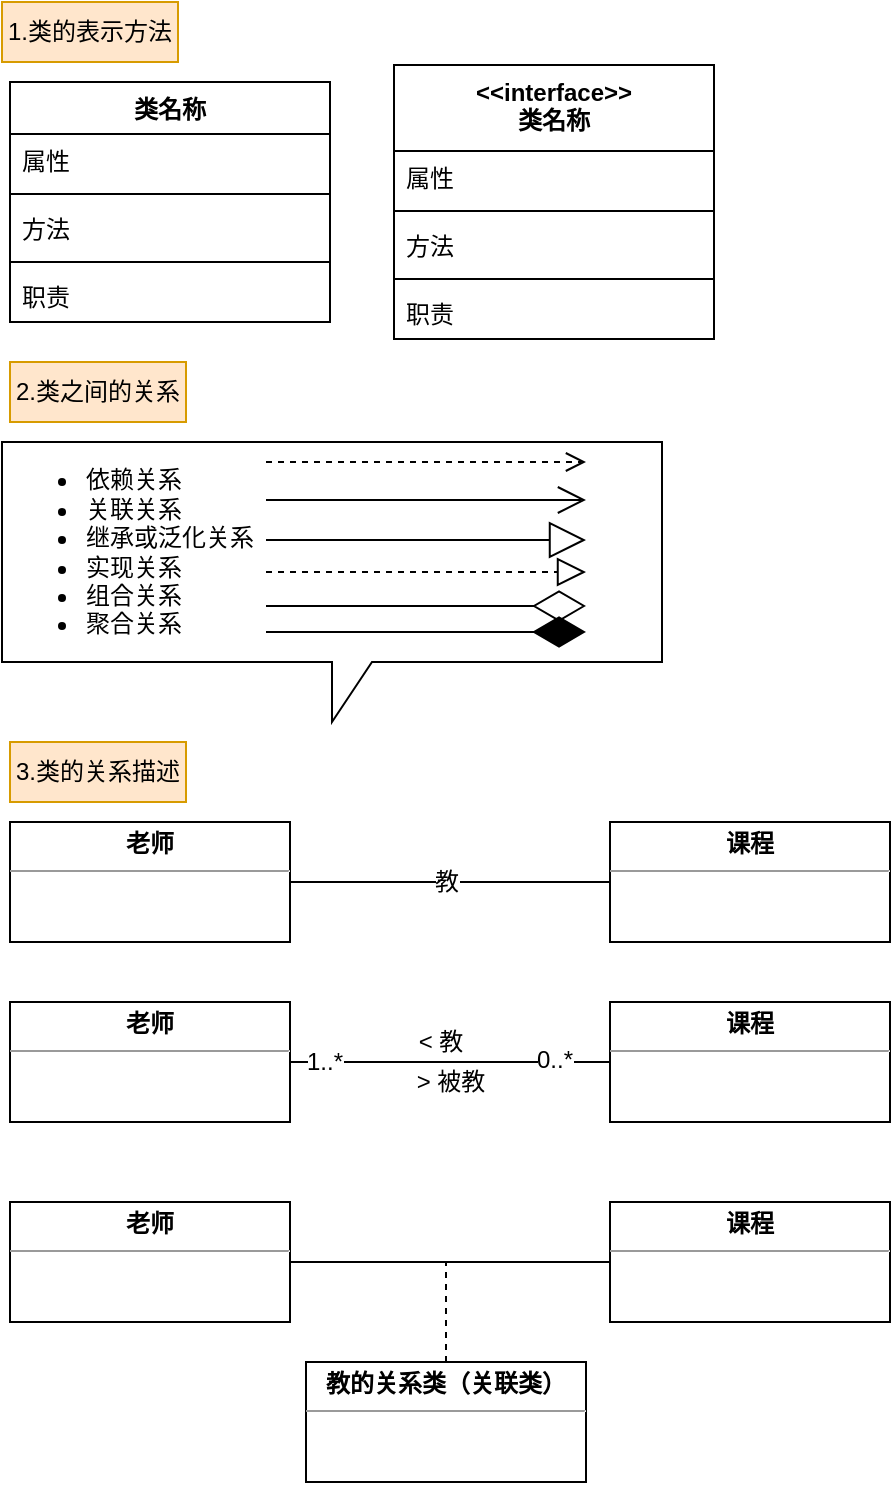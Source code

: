 <mxfile version="12.9.3" type="device"><diagram id="C5RBs43oDa-KdzZeNtuy" name="Page-1"><mxGraphModel dx="337" dy="200" grid="1" gridSize="10" guides="1" tooltips="1" connect="1" arrows="1" fold="1" page="1" pageScale="1" pageWidth="827" pageHeight="1169" math="0" shadow="0"><root><mxCell id="WIyWlLk6GJQsqaUBKTNV-0"/><mxCell id="WIyWlLk6GJQsqaUBKTNV-1" parent="WIyWlLk6GJQsqaUBKTNV-0"/><mxCell id="dGYrWxDO0XCwFgkLkK2s-0" value="&lt;ul&gt;&lt;li&gt;&lt;span&gt;依赖关系&lt;/span&gt;&lt;/li&gt;&lt;li&gt;关联关系&lt;/li&gt;&lt;li&gt;继承或泛化关系&lt;/li&gt;&lt;li&gt;实现关系&lt;/li&gt;&lt;li&gt;组合关系&lt;/li&gt;&lt;li&gt;聚合关系&lt;/li&gt;&lt;/ul&gt;" style="shape=callout;whiteSpace=wrap;html=1;perimeter=calloutPerimeter;align=left;" vertex="1" parent="WIyWlLk6GJQsqaUBKTNV-1"><mxGeometry x="150" y="570" width="330" height="140" as="geometry"/></mxCell><mxCell id="dGYrWxDO0XCwFgkLkK2s-34" value="" style="edgeStyle=orthogonalEdgeStyle;rounded=0;orthogonalLoop=1;jettySize=auto;html=1;endArrow=none;endFill=0;" edge="1" parent="WIyWlLk6GJQsqaUBKTNV-1" source="dGYrWxDO0XCwFgkLkK2s-30" target="dGYrWxDO0XCwFgkLkK2s-33"><mxGeometry relative="1" as="geometry"/></mxCell><mxCell id="dGYrWxDO0XCwFgkLkK2s-35" value="教" style="text;html=1;align=center;verticalAlign=middle;resizable=0;points=[];labelBackgroundColor=#ffffff;" vertex="1" connectable="0" parent="dGYrWxDO0XCwFgkLkK2s-34"><mxGeometry x="0.249" y="2" relative="1" as="geometry"><mxPoint x="-22" y="2" as="offset"/></mxGeometry></mxCell><mxCell id="dGYrWxDO0XCwFgkLkK2s-30" value="&lt;p style=&quot;margin: 0px ; margin-top: 4px ; text-align: center&quot;&gt;&lt;b&gt;老师&lt;/b&gt;&lt;/p&gt;&lt;hr size=&quot;1&quot;&gt;&lt;div style=&quot;height: 2px&quot;&gt;&lt;/div&gt;" style="verticalAlign=top;align=left;overflow=fill;fontSize=12;fontFamily=Helvetica;html=1;" vertex="1" parent="WIyWlLk6GJQsqaUBKTNV-1"><mxGeometry x="154" y="760" width="140" height="60" as="geometry"/></mxCell><mxCell id="dGYrWxDO0XCwFgkLkK2s-33" value="&lt;p style=&quot;margin: 0px ; margin-top: 4px ; text-align: center&quot;&gt;&lt;b&gt;课程&lt;/b&gt;&lt;/p&gt;&lt;hr size=&quot;1&quot;&gt;&lt;div style=&quot;height: 2px&quot;&gt;&lt;/div&gt;" style="verticalAlign=top;align=left;overflow=fill;fontSize=12;fontFamily=Helvetica;html=1;" vertex="1" parent="WIyWlLk6GJQsqaUBKTNV-1"><mxGeometry x="454" y="760" width="140" height="60" as="geometry"/></mxCell><mxCell id="dGYrWxDO0XCwFgkLkK2s-36" value="" style="edgeStyle=orthogonalEdgeStyle;rounded=0;orthogonalLoop=1;jettySize=auto;html=1;endArrow=none;endFill=0;" edge="1" source="dGYrWxDO0XCwFgkLkK2s-38" target="dGYrWxDO0XCwFgkLkK2s-39" parent="WIyWlLk6GJQsqaUBKTNV-1"><mxGeometry relative="1" as="geometry"/></mxCell><mxCell id="dGYrWxDO0XCwFgkLkK2s-37" value="&amp;lt; 教" style="text;html=1;align=center;verticalAlign=middle;resizable=0;points=[];labelBackgroundColor=#ffffff;" vertex="1" connectable="0" parent="dGYrWxDO0XCwFgkLkK2s-36"><mxGeometry x="0.249" y="2" relative="1" as="geometry"><mxPoint x="-24.76" y="-8" as="offset"/></mxGeometry></mxCell><mxCell id="dGYrWxDO0XCwFgkLkK2s-44" value="&amp;gt; 被教" style="text;html=1;align=center;verticalAlign=middle;resizable=0;points=[];labelBackgroundColor=#ffffff;" vertex="1" connectable="0" parent="dGYrWxDO0XCwFgkLkK2s-36"><mxGeometry x="0.575" y="-1" relative="1" as="geometry"><mxPoint x="-46.19" y="9" as="offset"/></mxGeometry></mxCell><mxCell id="dGYrWxDO0XCwFgkLkK2s-45" value="1..*" style="text;html=1;align=center;verticalAlign=middle;resizable=0;points=[];labelBackgroundColor=#ffffff;" vertex="1" connectable="0" parent="dGYrWxDO0XCwFgkLkK2s-36"><mxGeometry x="-0.79" relative="1" as="geometry"><mxPoint as="offset"/></mxGeometry></mxCell><mxCell id="dGYrWxDO0XCwFgkLkK2s-46" value="0..*" style="text;html=1;align=center;verticalAlign=middle;resizable=0;points=[];labelBackgroundColor=#ffffff;" vertex="1" connectable="0" parent="dGYrWxDO0XCwFgkLkK2s-36"><mxGeometry x="0.642" y="1" relative="1" as="geometry"><mxPoint as="offset"/></mxGeometry></mxCell><mxCell id="dGYrWxDO0XCwFgkLkK2s-1" value="类名称" style="swimlane;fontStyle=1;align=center;verticalAlign=top;childLayout=stackLayout;horizontal=1;startSize=26;horizontalStack=0;resizeParent=1;resizeParentMax=0;resizeLast=0;collapsible=1;marginBottom=0;" vertex="1" parent="WIyWlLk6GJQsqaUBKTNV-1"><mxGeometry x="154" y="390" width="160" height="120" as="geometry"><mxRectangle x="348" y="560" width="70" height="26" as="alternateBounds"/></mxGeometry></mxCell><mxCell id="dGYrWxDO0XCwFgkLkK2s-2" value="属性" style="text;strokeColor=none;fillColor=none;align=left;verticalAlign=top;spacingLeft=4;spacingRight=4;overflow=hidden;rotatable=0;points=[[0,0.5],[1,0.5]];portConstraint=eastwest;" vertex="1" parent="dGYrWxDO0XCwFgkLkK2s-1"><mxGeometry y="26" width="160" height="26" as="geometry"/></mxCell><mxCell id="dGYrWxDO0XCwFgkLkK2s-3" value="" style="line;strokeWidth=1;fillColor=none;align=left;verticalAlign=middle;spacingTop=-1;spacingLeft=3;spacingRight=3;rotatable=0;labelPosition=right;points=[];portConstraint=eastwest;" vertex="1" parent="dGYrWxDO0XCwFgkLkK2s-1"><mxGeometry y="52" width="160" height="8" as="geometry"/></mxCell><mxCell id="dGYrWxDO0XCwFgkLkK2s-4" value="方法" style="text;strokeColor=none;fillColor=none;align=left;verticalAlign=top;spacingLeft=4;spacingRight=4;overflow=hidden;rotatable=0;points=[[0,0.5],[1,0.5]];portConstraint=eastwest;" vertex="1" parent="dGYrWxDO0XCwFgkLkK2s-1"><mxGeometry y="60" width="160" height="26" as="geometry"/></mxCell><mxCell id="dGYrWxDO0XCwFgkLkK2s-19" value="" style="line;strokeWidth=1;fillColor=none;align=left;verticalAlign=middle;spacingTop=-1;spacingLeft=3;spacingRight=3;rotatable=0;labelPosition=right;points=[];portConstraint=eastwest;" vertex="1" parent="dGYrWxDO0XCwFgkLkK2s-1"><mxGeometry y="86" width="160" height="8" as="geometry"/></mxCell><mxCell id="dGYrWxDO0XCwFgkLkK2s-18" value="职责" style="text;strokeColor=none;fillColor=none;align=left;verticalAlign=top;spacingLeft=4;spacingRight=4;overflow=hidden;rotatable=0;points=[[0,0.5],[1,0.5]];portConstraint=eastwest;" vertex="1" parent="dGYrWxDO0XCwFgkLkK2s-1"><mxGeometry y="94" width="160" height="26" as="geometry"/></mxCell><mxCell id="dGYrWxDO0XCwFgkLkK2s-22" value="&lt;&lt;interface&gt;&gt;&#10;类名称" style="swimlane;fontStyle=1;align=center;verticalAlign=top;childLayout=stackLayout;horizontal=1;startSize=43;horizontalStack=0;resizeParent=1;resizeParentMax=0;resizeLast=0;collapsible=1;marginBottom=0;" vertex="1" parent="WIyWlLk6GJQsqaUBKTNV-1"><mxGeometry x="346" y="381.5" width="160" height="137" as="geometry"><mxRectangle x="348" y="560" width="70" height="26" as="alternateBounds"/></mxGeometry></mxCell><mxCell id="dGYrWxDO0XCwFgkLkK2s-23" value="属性" style="text;strokeColor=none;fillColor=none;align=left;verticalAlign=top;spacingLeft=4;spacingRight=4;overflow=hidden;rotatable=0;points=[[0,0.5],[1,0.5]];portConstraint=eastwest;" vertex="1" parent="dGYrWxDO0XCwFgkLkK2s-22"><mxGeometry y="43" width="160" height="26" as="geometry"/></mxCell><mxCell id="dGYrWxDO0XCwFgkLkK2s-24" value="" style="line;strokeWidth=1;fillColor=none;align=left;verticalAlign=middle;spacingTop=-1;spacingLeft=3;spacingRight=3;rotatable=0;labelPosition=right;points=[];portConstraint=eastwest;" vertex="1" parent="dGYrWxDO0XCwFgkLkK2s-22"><mxGeometry y="69" width="160" height="8" as="geometry"/></mxCell><mxCell id="dGYrWxDO0XCwFgkLkK2s-25" value="方法" style="text;strokeColor=none;fillColor=none;align=left;verticalAlign=top;spacingLeft=4;spacingRight=4;overflow=hidden;rotatable=0;points=[[0,0.5],[1,0.5]];portConstraint=eastwest;" vertex="1" parent="dGYrWxDO0XCwFgkLkK2s-22"><mxGeometry y="77" width="160" height="26" as="geometry"/></mxCell><mxCell id="dGYrWxDO0XCwFgkLkK2s-26" value="" style="line;strokeWidth=1;fillColor=none;align=left;verticalAlign=middle;spacingTop=-1;spacingLeft=3;spacingRight=3;rotatable=0;labelPosition=right;points=[];portConstraint=eastwest;" vertex="1" parent="dGYrWxDO0XCwFgkLkK2s-22"><mxGeometry y="103" width="160" height="8" as="geometry"/></mxCell><mxCell id="dGYrWxDO0XCwFgkLkK2s-27" value="职责" style="text;strokeColor=none;fillColor=none;align=left;verticalAlign=top;spacingLeft=4;spacingRight=4;overflow=hidden;rotatable=0;points=[[0,0.5],[1,0.5]];portConstraint=eastwest;" vertex="1" parent="dGYrWxDO0XCwFgkLkK2s-22"><mxGeometry y="111" width="160" height="26" as="geometry"/></mxCell><mxCell id="dGYrWxDO0XCwFgkLkK2s-38" value="&lt;p style=&quot;margin: 0px ; margin-top: 4px ; text-align: center&quot;&gt;&lt;b&gt;老师&lt;/b&gt;&lt;/p&gt;&lt;hr size=&quot;1&quot;&gt;&lt;div style=&quot;height: 2px&quot;&gt;&lt;/div&gt;" style="verticalAlign=top;align=left;overflow=fill;fontSize=12;fontFamily=Helvetica;html=1;" vertex="1" parent="WIyWlLk6GJQsqaUBKTNV-1"><mxGeometry x="154" y="850" width="140" height="60" as="geometry"/></mxCell><mxCell id="dGYrWxDO0XCwFgkLkK2s-39" value="&lt;p style=&quot;margin: 0px ; margin-top: 4px ; text-align: center&quot;&gt;&lt;b&gt;课程&lt;/b&gt;&lt;/p&gt;&lt;hr size=&quot;1&quot;&gt;&lt;div style=&quot;height: 2px&quot;&gt;&lt;/div&gt;" style="verticalAlign=top;align=left;overflow=fill;fontSize=12;fontFamily=Helvetica;html=1;" vertex="1" parent="WIyWlLk6GJQsqaUBKTNV-1"><mxGeometry x="454" y="850" width="140" height="60" as="geometry"/></mxCell><mxCell id="dGYrWxDO0XCwFgkLkK2s-54" value="" style="edgeStyle=orthogonalEdgeStyle;rounded=0;orthogonalLoop=1;jettySize=auto;html=1;endArrow=none;endFill=0;" edge="1" source="dGYrWxDO0XCwFgkLkK2s-56" target="dGYrWxDO0XCwFgkLkK2s-57" parent="WIyWlLk6GJQsqaUBKTNV-1"><mxGeometry relative="1" as="geometry"/></mxCell><mxCell id="dGYrWxDO0XCwFgkLkK2s-56" value="&lt;p style=&quot;margin: 0px ; margin-top: 4px ; text-align: center&quot;&gt;&lt;b&gt;老师&lt;/b&gt;&lt;/p&gt;&lt;hr size=&quot;1&quot;&gt;&lt;div style=&quot;height: 2px&quot;&gt;&lt;/div&gt;" style="verticalAlign=top;align=left;overflow=fill;fontSize=12;fontFamily=Helvetica;html=1;" vertex="1" parent="WIyWlLk6GJQsqaUBKTNV-1"><mxGeometry x="154" y="950" width="140" height="60" as="geometry"/></mxCell><mxCell id="dGYrWxDO0XCwFgkLkK2s-57" value="&lt;p style=&quot;margin: 0px ; margin-top: 4px ; text-align: center&quot;&gt;&lt;b&gt;课程&lt;/b&gt;&lt;/p&gt;&lt;hr size=&quot;1&quot;&gt;&lt;div style=&quot;height: 2px&quot;&gt;&lt;/div&gt;" style="verticalAlign=top;align=left;overflow=fill;fontSize=12;fontFamily=Helvetica;html=1;" vertex="1" parent="WIyWlLk6GJQsqaUBKTNV-1"><mxGeometry x="454" y="950" width="140" height="60" as="geometry"/></mxCell><mxCell id="dGYrWxDO0XCwFgkLkK2s-58" value="" style="endArrow=none;dashed=1;html=1;exitX=0.5;exitY=0;exitDx=0;exitDy=0;" edge="1" parent="WIyWlLk6GJQsqaUBKTNV-1" source="dGYrWxDO0XCwFgkLkK2s-59"><mxGeometry width="50" height="50" relative="1" as="geometry"><mxPoint x="372" y="1050" as="sourcePoint"/><mxPoint x="372" y="980" as="targetPoint"/></mxGeometry></mxCell><mxCell id="dGYrWxDO0XCwFgkLkK2s-59" value="&lt;p style=&quot;margin: 0px ; margin-top: 4px ; text-align: center&quot;&gt;&lt;b&gt;教的关系类（关联类）&lt;/b&gt;&lt;/p&gt;&lt;hr size=&quot;1&quot;&gt;&lt;div style=&quot;height: 2px&quot;&gt;&lt;/div&gt;" style="verticalAlign=top;align=left;overflow=fill;fontSize=12;fontFamily=Helvetica;html=1;" vertex="1" parent="WIyWlLk6GJQsqaUBKTNV-1"><mxGeometry x="302" y="1030" width="140" height="60" as="geometry"/></mxCell><mxCell id="dGYrWxDO0XCwFgkLkK2s-61" value="1.类的表示方法" style="text;html=1;strokeColor=#d79b00;fillColor=#ffe6cc;align=center;verticalAlign=middle;whiteSpace=wrap;rounded=0;" vertex="1" parent="WIyWlLk6GJQsqaUBKTNV-1"><mxGeometry x="150" y="350" width="88" height="30" as="geometry"/></mxCell><mxCell id="dGYrWxDO0XCwFgkLkK2s-63" value="3.类的关系描述" style="text;html=1;strokeColor=#d79b00;fillColor=#ffe6cc;align=center;verticalAlign=middle;whiteSpace=wrap;rounded=0;" vertex="1" parent="WIyWlLk6GJQsqaUBKTNV-1"><mxGeometry x="154" y="720" width="88" height="30" as="geometry"/></mxCell><mxCell id="dGYrWxDO0XCwFgkLkK2s-64" value="&lt;span style=&quot;text-align: left&quot;&gt;2.类之间的关系&lt;/span&gt;" style="text;html=1;strokeColor=#d79b00;fillColor=#ffe6cc;align=center;verticalAlign=middle;whiteSpace=wrap;rounded=0;" vertex="1" parent="WIyWlLk6GJQsqaUBKTNV-1"><mxGeometry x="154" y="530" width="88" height="30" as="geometry"/></mxCell><mxCell id="dGYrWxDO0XCwFgkLkK2s-65" value="" style="html=1;verticalAlign=bottom;endArrow=open;dashed=1;endSize=8;" edge="1" parent="WIyWlLk6GJQsqaUBKTNV-1"><mxGeometry relative="1" as="geometry"><mxPoint x="282" y="580" as="sourcePoint"/><mxPoint x="442" y="580" as="targetPoint"/></mxGeometry></mxCell><mxCell id="dGYrWxDO0XCwFgkLkK2s-66" value="" style="endArrow=open;endFill=1;endSize=12;html=1;" edge="1" parent="WIyWlLk6GJQsqaUBKTNV-1"><mxGeometry width="160" relative="1" as="geometry"><mxPoint x="282" y="599" as="sourcePoint"/><mxPoint x="442" y="599" as="targetPoint"/><Array as="points"><mxPoint x="361" y="599"/></Array></mxGeometry></mxCell><mxCell id="dGYrWxDO0XCwFgkLkK2s-67" value="" style="endArrow=block;endSize=16;endFill=0;html=1;" edge="1" parent="WIyWlLk6GJQsqaUBKTNV-1"><mxGeometry width="160" relative="1" as="geometry"><mxPoint x="282" y="619" as="sourcePoint"/><mxPoint x="442" y="619" as="targetPoint"/></mxGeometry></mxCell><mxCell id="dGYrWxDO0XCwFgkLkK2s-68" value="" style="endArrow=block;dashed=1;endFill=0;endSize=12;html=1;" edge="1" parent="WIyWlLk6GJQsqaUBKTNV-1"><mxGeometry width="160" relative="1" as="geometry"><mxPoint x="282" y="635" as="sourcePoint"/><mxPoint x="442" y="635" as="targetPoint"/></mxGeometry></mxCell><mxCell id="dGYrWxDO0XCwFgkLkK2s-69" value="" style="endArrow=diamondThin;endFill=0;endSize=24;html=1;" edge="1" parent="WIyWlLk6GJQsqaUBKTNV-1"><mxGeometry width="160" relative="1" as="geometry"><mxPoint x="282" y="652" as="sourcePoint"/><mxPoint x="442" y="652" as="targetPoint"/></mxGeometry></mxCell><mxCell id="dGYrWxDO0XCwFgkLkK2s-70" value="" style="endArrow=diamondThin;endFill=1;endSize=24;html=1;" edge="1" parent="WIyWlLk6GJQsqaUBKTNV-1"><mxGeometry width="160" relative="1" as="geometry"><mxPoint x="282" y="665" as="sourcePoint"/><mxPoint x="442" y="665" as="targetPoint"/></mxGeometry></mxCell></root></mxGraphModel></diagram></mxfile>